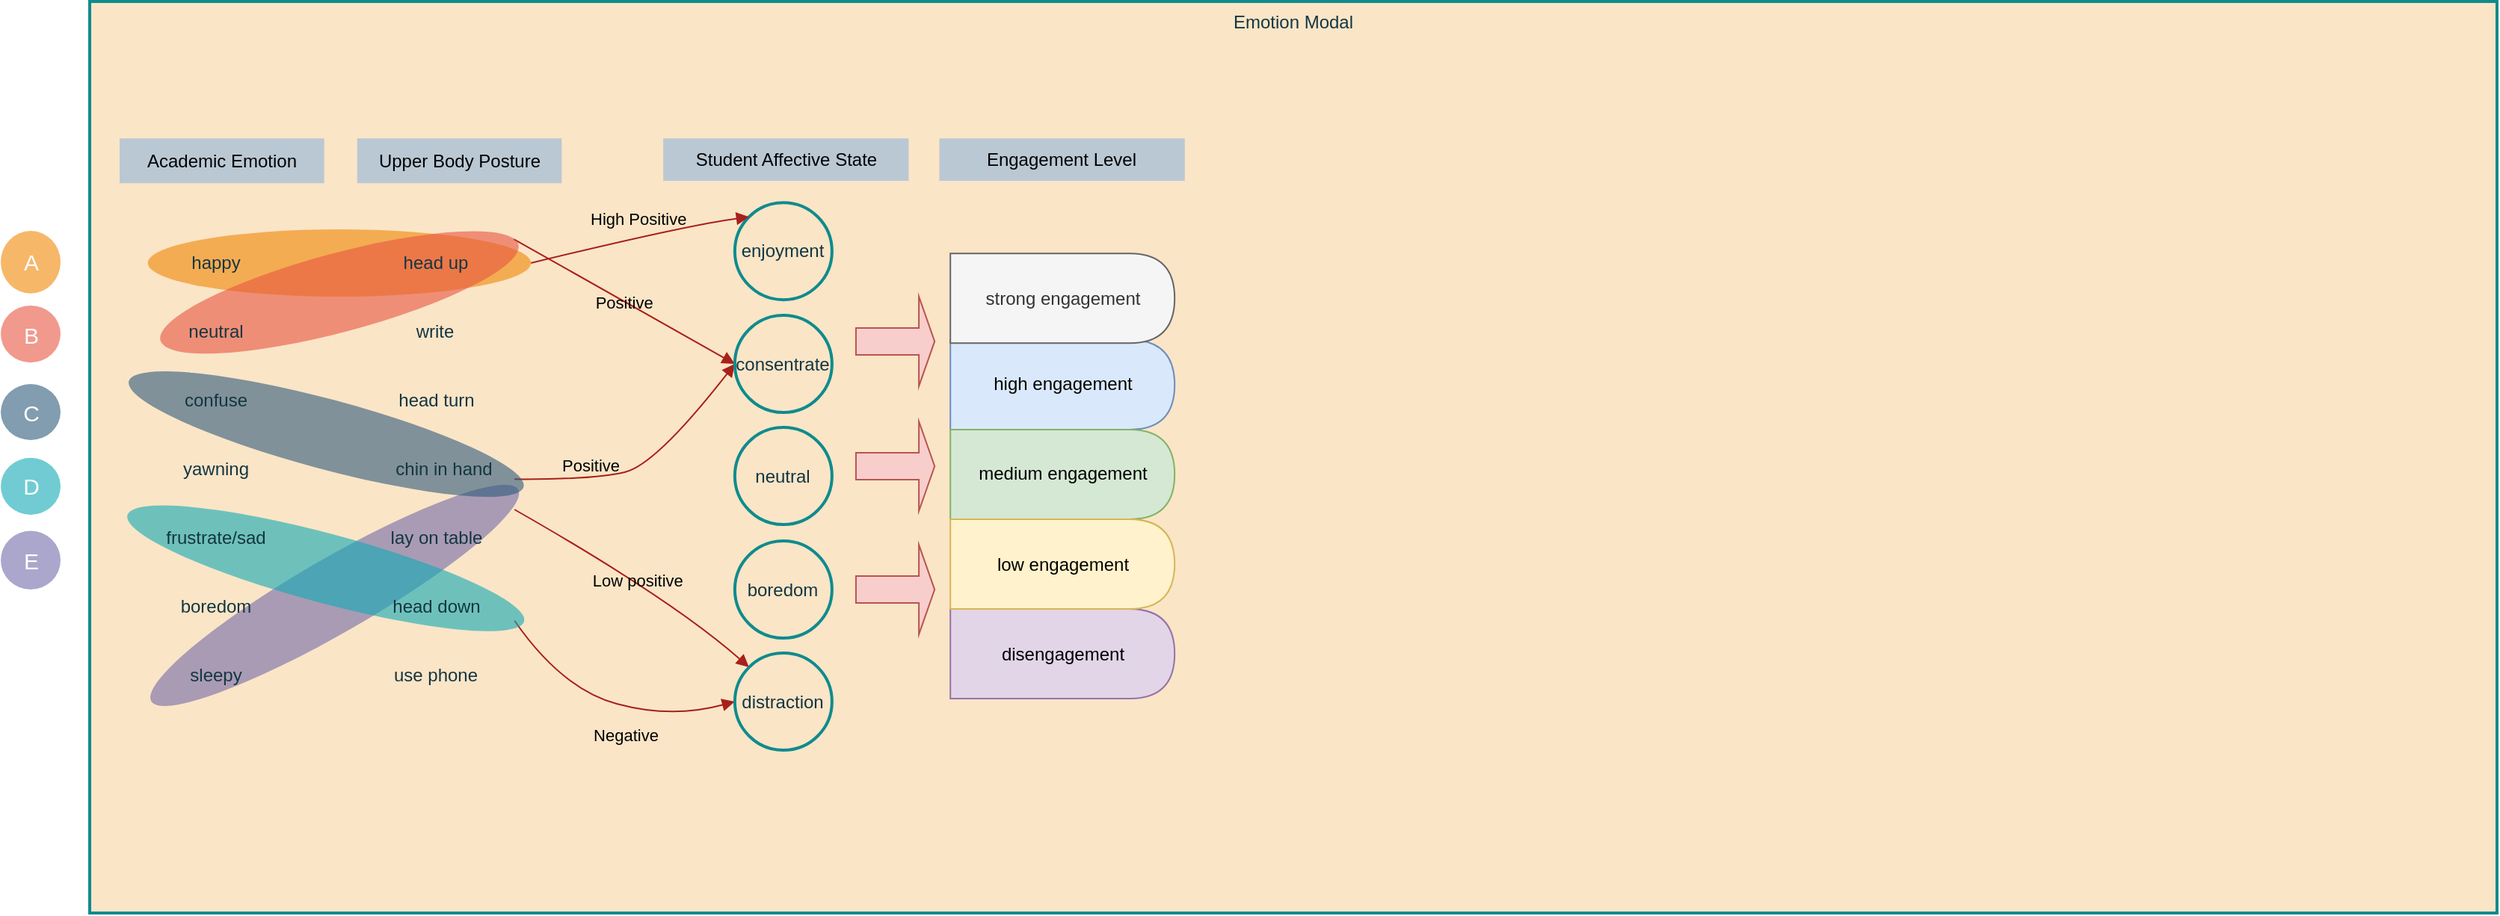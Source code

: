 <mxfile version="26.0.11">
  <diagram name="第 1 页" id="Mu2E_eLrNELdEOU-j35A">
    <mxGraphModel dx="1113" dy="707" grid="1" gridSize="10" guides="1" tooltips="1" connect="1" arrows="1" fold="1" page="1" pageScale="1" pageWidth="827" pageHeight="1169" math="0" shadow="0">
      <root>
        <mxCell id="0" />
        <mxCell id="1" parent="0" />
        <mxCell id="2" value="Emotion Modal" style="whiteSpace=wrap;strokeWidth=2;verticalAlign=top;labelBackgroundColor=none;fillColor=#FAE5C7;strokeColor=#0F8B8D;fontColor=#143642;" parent="1" vertex="1">
          <mxGeometry x="280" y="100" width="1610" height="610" as="geometry" />
        </mxCell>
        <mxCell id="7" value="enjoyment" style="ellipse;aspect=fixed;strokeWidth=2;whiteSpace=wrap;labelBackgroundColor=none;fillColor=#FAE5C7;strokeColor=#0F8B8D;fontColor=#143642;" parent="2" vertex="1">
          <mxGeometry x="431.438" y="134.613" width="65" height="65" as="geometry" />
        </mxCell>
        <mxCell id="10" value="Academic Emotion" style="whiteSpace=wrap;strokeWidth=2;labelBackgroundColor=none;fillColor=#bac8d3;strokeColor=none;" parent="2" vertex="1">
          <mxGeometry x="19.993" y="91.61" width="136.797" height="30" as="geometry" />
        </mxCell>
        <mxCell id="11" value="High Positive" style="curved=1;startArrow=none;endArrow=block;exitX=1;exitY=0.5;entryX=0;entryY=0;labelBackgroundColor=none;strokeColor=#A8201A;fontColor=default;entryDx=0;entryDy=0;exitDx=0;exitDy=0;" parent="2" source="aTnPbn40ItSZbfzdWut3-43" target="7" edge="1">
          <mxGeometry x="0.029" y="12" relative="1" as="geometry">
            <Array as="points">
              <mxPoint x="397.765" y="150" />
            </Array>
            <mxPoint x="284.118" y="165.059" as="sourcePoint" />
            <mxPoint x="420.368" y="154.003" as="targetPoint" />
            <mxPoint as="offset" />
          </mxGeometry>
        </mxCell>
        <mxCell id="12" value="Positive" style="curved=1;startArrow=none;endArrow=block;exitX=1.01;exitY=0.5;labelBackgroundColor=none;strokeColor=#A8201A;fontColor=default;entryX=0;entryY=0.5;entryDx=0;entryDy=0;" parent="2" target="aTnPbn40ItSZbfzdWut3-53" edge="1">
          <mxGeometry x="-0.411" y="10" relative="1" as="geometry">
            <Array as="points">
              <mxPoint x="336.732" y="320" />
              <mxPoint x="378.824" y="310" />
            </Array>
            <mxPoint x="284.118" y="319.683" as="sourcePoint" />
            <mxPoint x="510.806" y="290.001" as="targetPoint" />
            <mxPoint as="offset" />
          </mxGeometry>
        </mxCell>
        <mxCell id="13" value="Positive" style="curved=1;startArrow=none;endArrow=block;exitX=1;exitY=0.5;entryX=0;entryY=0.5;labelBackgroundColor=none;strokeColor=#A8201A;fontColor=default;entryDx=0;entryDy=0;" parent="2" target="aTnPbn40ItSZbfzdWut3-53" edge="1">
          <mxGeometry relative="1" as="geometry">
            <Array as="points" />
            <mxPoint x="283.6" y="159.003" as="sourcePoint" />
            <mxPoint x="680.304" y="159.003" as="targetPoint" />
          </mxGeometry>
        </mxCell>
        <mxCell id="14" value="Negative" style="curved=1;startArrow=none;endArrow=block;exitX=1;exitY=0.02;entryX=0;entryY=0.5;labelBackgroundColor=none;strokeColor=#A8201A;fontColor=default;entryDx=0;entryDy=0;" parent="2" target="aTnPbn40ItSZbfzdWut3-56" edge="1">
          <mxGeometry x="0.199" y="-18" relative="1" as="geometry">
            <Array as="points">
              <mxPoint x="315.686" y="460" />
              <mxPoint x="389.346" y="480" />
            </Array>
            <mxPoint x="284.116" y="414.368" as="sourcePoint" />
            <mxPoint x="532.7" y="304.574" as="targetPoint" />
            <mxPoint as="offset" />
          </mxGeometry>
        </mxCell>
        <mxCell id="15" value="Low positive" style="curved=1;startArrow=none;endArrow=block;exitX=1;exitY=0.98;entryX=0;entryY=0;labelBackgroundColor=none;strokeColor=#A8201A;fontColor=default;entryDx=0;entryDy=0;" parent="2" target="aTnPbn40ItSZbfzdWut3-56" edge="1">
          <mxGeometry relative="1" as="geometry">
            <Array as="points">
              <mxPoint x="389.346" y="400" />
            </Array>
            <mxPoint x="284.116" y="339.998" as="sourcePoint" />
            <mxPoint x="532.7" y="377.223" as="targetPoint" />
          </mxGeometry>
        </mxCell>
        <mxCell id="aTnPbn40ItSZbfzdWut3-23" value="" style="ellipse;whiteSpace=wrap;rotation=-30;fillColor=#736CA8;opacity=60;strokeColor=none;html=1;" parent="2" vertex="1">
          <mxGeometry x="22.161" y="372.56" width="283.402" height="49.68" as="geometry" />
        </mxCell>
        <mxCell id="aTnPbn40ItSZbfzdWut3-41" value="Upper Body Posture" style="whiteSpace=wrap;strokeWidth=2;labelBackgroundColor=none;fillColor=#bac8d3;strokeColor=none;" parent="2" vertex="1">
          <mxGeometry x="178.889" y="91.61" width="136.797" height="30" as="geometry" />
        </mxCell>
        <mxCell id="aTnPbn40ItSZbfzdWut3-43" value="" style="ellipse;whiteSpace=wrap;rotation=0;fillColor=#F08705;opacity=60;strokeColor=none;html=1;" parent="2" vertex="1">
          <mxGeometry x="38.829" y="152.5" width="256.306" height="45" as="geometry" />
        </mxCell>
        <mxCell id="aTnPbn40ItSZbfzdWut3-44" value="" style="ellipse;whiteSpace=wrap;rotation=75;fillColor=#E85642;opacity=60;strokeColor=none;html=1;" parent="2" vertex="1">
          <mxGeometry x="140.607" y="70.78" width="52.762" height="247.87" as="geometry" />
        </mxCell>
        <mxCell id="aTnPbn40ItSZbfzdWut3-46" value="" style="ellipse;whiteSpace=wrap;fillColor=#12AAB5;opacity=60;strokeColor=none;rotation=15;html=1;" parent="2" vertex="1">
          <mxGeometry x="20.541" y="356.09" width="274.647" height="46.47" as="geometry" />
        </mxCell>
        <mxCell id="aTnPbn40ItSZbfzdWut3-47" value="" style="ellipse;whiteSpace=wrap;fillColor=#2F5B7C;opacity=60;strokeColor=none;html=1;rotation=15;" parent="2" vertex="1">
          <mxGeometry x="21.509" y="266.13" width="273.321" height="46.77" as="geometry" />
        </mxCell>
        <mxCell id="aTnPbn40ItSZbfzdWut3-25" value="happy" style="text;html=1;align=center;verticalAlign=middle;whiteSpace=wrap;rounded=0;fontColor=#143642;" parent="2" vertex="1">
          <mxGeometry x="52.614" y="160" width="63.137" height="30" as="geometry" />
        </mxCell>
        <mxCell id="aTnPbn40ItSZbfzdWut3-24" value="neutral" style="text;html=1;align=center;verticalAlign=middle;whiteSpace=wrap;rounded=0;fontColor=#143642;" parent="2" vertex="1">
          <mxGeometry x="52.614" y="206.47" width="63.137" height="30" as="geometry" />
        </mxCell>
        <mxCell id="aTnPbn40ItSZbfzdWut3-27" value="yawning" style="text;html=1;align=center;verticalAlign=middle;whiteSpace=wrap;rounded=0;fontColor=#143642;" parent="2" vertex="1">
          <mxGeometry x="52.614" y="298.47" width="63.137" height="30" as="geometry" />
        </mxCell>
        <mxCell id="aTnPbn40ItSZbfzdWut3-26" value="confuse" style="text;html=1;align=center;verticalAlign=middle;whiteSpace=wrap;rounded=0;fontColor=#143642;" parent="2" vertex="1">
          <mxGeometry x="52.614" y="252.47" width="63.137" height="30" as="geometry" />
        </mxCell>
        <mxCell id="aTnPbn40ItSZbfzdWut3-28" value="boredom" style="text;html=1;align=center;verticalAlign=middle;whiteSpace=wrap;rounded=0;fontColor=#143642;" parent="2" vertex="1">
          <mxGeometry x="52.614" y="392.47" width="63.137" height="24.88" as="geometry" />
        </mxCell>
        <mxCell id="aTnPbn40ItSZbfzdWut3-29" value="sleepy" style="text;html=1;align=center;verticalAlign=middle;whiteSpace=wrap;rounded=0;fontColor=#143642;" parent="2" vertex="1">
          <mxGeometry x="52.614" y="436" width="63.137" height="30" as="geometry" />
        </mxCell>
        <mxCell id="aTnPbn40ItSZbfzdWut3-30" value="frustrate/sad" style="text;html=1;align=center;verticalAlign=middle;whiteSpace=wrap;rounded=0;fontColor=#143642;" parent="2" vertex="1">
          <mxGeometry x="52.614" y="344.47" width="63.137" height="30" as="geometry" />
        </mxCell>
        <mxCell id="aTnPbn40ItSZbfzdWut3-34" value="head up" style="text;html=1;align=center;verticalAlign=middle;whiteSpace=wrap;rounded=0;fontColor=#143642;" parent="2" vertex="1">
          <mxGeometry x="199.935" y="160" width="63.137" height="30" as="geometry" />
        </mxCell>
        <mxCell id="aTnPbn40ItSZbfzdWut3-35" value="write" style="text;html=1;align=center;verticalAlign=middle;whiteSpace=wrap;rounded=0;fontColor=#143642;" parent="2" vertex="1">
          <mxGeometry x="189.412" y="206.47" width="84.183" height="30" as="geometry" />
        </mxCell>
        <mxCell id="aTnPbn40ItSZbfzdWut3-36" value="head turn" style="text;html=1;align=center;verticalAlign=middle;whiteSpace=wrap;rounded=0;fontColor=#143642;" parent="2" vertex="1">
          <mxGeometry x="194.673" y="252.47" width="73.66" height="30" as="geometry" />
        </mxCell>
        <mxCell id="aTnPbn40ItSZbfzdWut3-37" value="chin in hand" style="text;html=1;align=center;verticalAlign=middle;whiteSpace=wrap;rounded=0;fontColor=#143642;" parent="2" vertex="1">
          <mxGeometry x="199.935" y="298.47" width="73.66" height="30" as="geometry" />
        </mxCell>
        <mxCell id="aTnPbn40ItSZbfzdWut3-38" value="head down" style="text;html=1;align=center;verticalAlign=middle;whiteSpace=wrap;rounded=0;fontColor=#143642;" parent="2" vertex="1">
          <mxGeometry x="194.673" y="392.47" width="73.66" height="24.88" as="geometry" />
        </mxCell>
        <mxCell id="aTnPbn40ItSZbfzdWut3-39" value="use phone" style="text;html=1;align=center;verticalAlign=middle;whiteSpace=wrap;rounded=0;fontColor=#143642;" parent="2" vertex="1">
          <mxGeometry x="199.935" y="436" width="63.137" height="30" as="geometry" />
        </mxCell>
        <mxCell id="aTnPbn40ItSZbfzdWut3-40" value="lay on table" style="text;html=1;align=center;verticalAlign=middle;whiteSpace=wrap;rounded=0;fontColor=#143642;" parent="2" vertex="1">
          <mxGeometry x="194.673" y="344.47" width="73.66" height="30" as="geometry" />
        </mxCell>
        <mxCell id="16" value="Student Affective State" style="whiteSpace=wrap;strokeWidth=2;labelBackgroundColor=none;fillColor=#bac8d3;strokeColor=none;" parent="2" vertex="1">
          <mxGeometry x="383.559" y="91.61" width="164.157" height="28.39" as="geometry" />
        </mxCell>
        <mxCell id="aTnPbn40ItSZbfzdWut3-53" value="consentrate" style="ellipse;aspect=fixed;strokeWidth=2;whiteSpace=wrap;labelBackgroundColor=none;fillColor=#FAE5C7;strokeColor=#0F8B8D;fontColor=#143642;" parent="2" vertex="1">
          <mxGeometry x="431.438" y="210" width="65" height="65" as="geometry" />
        </mxCell>
        <mxCell id="aTnPbn40ItSZbfzdWut3-54" value="neutral" style="ellipse;aspect=fixed;strokeWidth=2;whiteSpace=wrap;labelBackgroundColor=none;fillColor=#FAE5C7;strokeColor=#0F8B8D;fontColor=#143642;" parent="2" vertex="1">
          <mxGeometry x="431.438" y="285" width="65" height="65" as="geometry" />
        </mxCell>
        <mxCell id="aTnPbn40ItSZbfzdWut3-56" value="distraction" style="ellipse;aspect=fixed;strokeWidth=2;whiteSpace=wrap;labelBackgroundColor=none;fillColor=#FAE5C7;strokeColor=#0F8B8D;fontColor=#143642;" parent="2" vertex="1">
          <mxGeometry x="431.438" y="436.003" width="65" height="65" as="geometry" />
        </mxCell>
        <mxCell id="aTnPbn40ItSZbfzdWut3-57" value="boredom" style="ellipse;aspect=fixed;strokeWidth=2;whiteSpace=wrap;labelBackgroundColor=none;fillColor=#FAE5C7;strokeColor=#0F8B8D;fontColor=#143642;" parent="2" vertex="1">
          <mxGeometry x="431.438" y="361" width="65" height="65" as="geometry" />
        </mxCell>
        <mxCell id="jPpZdgBI-7gxZNtwFv-K-17" value="Engagement Level" style="whiteSpace=wrap;strokeWidth=2;labelBackgroundColor=none;fillColor=#bac8d3;strokeColor=none;" vertex="1" parent="2">
          <mxGeometry x="568.235" y="91.61" width="164.157" height="28.39" as="geometry" />
        </mxCell>
        <mxCell id="jPpZdgBI-7gxZNtwFv-K-18" value="high engagement" style="shape=delay;whiteSpace=wrap;html=1;aspect=fixed;fillColor=#dae8fc;strokeColor=#6c8ebf;" vertex="1" parent="2">
          <mxGeometry x="575.601" y="226.47" width="150" height="60" as="geometry" />
        </mxCell>
        <mxCell id="jPpZdgBI-7gxZNtwFv-K-59" value="medium engagement" style="shape=delay;whiteSpace=wrap;html=1;aspect=fixed;fillColor=#d5e8d4;strokeColor=#82b366;" vertex="1" parent="2">
          <mxGeometry x="575.601" y="286.47" width="150" height="60" as="geometry" />
        </mxCell>
        <mxCell id="jPpZdgBI-7gxZNtwFv-K-60" value="strong engagement" style="shape=delay;whiteSpace=wrap;html=1;aspect=fixed;fillColor=#f5f5f5;strokeColor=#666666;fontColor=#333333;" vertex="1" parent="2">
          <mxGeometry x="575.601" y="168.61" width="150" height="60" as="geometry" />
        </mxCell>
        <mxCell id="jPpZdgBI-7gxZNtwFv-K-61" value="disengagement" style="shape=delay;whiteSpace=wrap;html=1;aspect=fixed;fillColor=#e1d5e7;strokeColor=#9673a6;" vertex="1" parent="2">
          <mxGeometry x="575.601" y="406.56" width="150" height="60" as="geometry" />
        </mxCell>
        <mxCell id="jPpZdgBI-7gxZNtwFv-K-62" value="low engagement" style="shape=delay;whiteSpace=wrap;html=1;aspect=fixed;fillColor=#fff2cc;strokeColor=#d6b656;" vertex="1" parent="2">
          <mxGeometry x="575.601" y="346.56" width="150" height="60" as="geometry" />
        </mxCell>
        <mxCell id="jPpZdgBI-7gxZNtwFv-K-63" value="" style="shape=singleArrow;whiteSpace=wrap;html=1;fillColor=#f8cecc;strokeColor=#b85450;" vertex="1" parent="2">
          <mxGeometry x="512.464" y="197.47" width="52.614" height="60" as="geometry" />
        </mxCell>
        <mxCell id="jPpZdgBI-7gxZNtwFv-K-64" value="" style="shape=singleArrow;whiteSpace=wrap;html=1;fillColor=#f8cecc;strokeColor=#b85450;" vertex="1" parent="2">
          <mxGeometry x="512.464" y="281" width="52.614" height="60" as="geometry" />
        </mxCell>
        <mxCell id="jPpZdgBI-7gxZNtwFv-K-65" value="" style="shape=singleArrow;whiteSpace=wrap;html=1;fillColor=#f8cecc;strokeColor=#b85450;" vertex="1" parent="2">
          <mxGeometry x="512.464" y="363.56" width="52.614" height="60" as="geometry" />
        </mxCell>
        <mxCell id="aTnPbn40ItSZbfzdWut3-18" value="A" style="ellipse;whiteSpace=wrap;rotation=0;fillColor=#f08705;opacity=60;strokeColor=none;html=1;gradientColor=none;fontSize=15;fontColor=#FFFFFF;" parent="1" vertex="1">
          <mxGeometry x="220.5" y="253.485" width="40.0" height="41.869" as="geometry" />
        </mxCell>
        <mxCell id="aTnPbn40ItSZbfzdWut3-19" value="B" style="ellipse;whiteSpace=wrap;rotation=0;fillColor=#e85642;opacity=60;strokeColor=none;html=1;fontSize=15;fontColor=#FFFFFF;" parent="1" vertex="1">
          <mxGeometry x="220.5" y="303.485" width="40" height="38.092" as="geometry" />
        </mxCell>
        <mxCell id="aTnPbn40ItSZbfzdWut3-20" value="C" style="ellipse;whiteSpace=wrap;fillColor=#2f5b7c;opacity=60;strokeColor=none;html=1;fontSize=15;fontColor=#FFFFFF;" parent="1" vertex="1">
          <mxGeometry x="220.5" y="356.061" width="40" height="37.423" as="geometry" />
        </mxCell>
        <mxCell id="aTnPbn40ItSZbfzdWut3-21" value="D" style="ellipse;whiteSpace=wrap;fillColor=#12aab5;opacity=60;strokeColor=none;html=1;fontSize=15;fontColor=#FFFFFF;" parent="1" vertex="1">
          <mxGeometry x="220.5" y="405.392" width="40" height="38.092" as="geometry" />
        </mxCell>
        <mxCell id="aTnPbn40ItSZbfzdWut3-22" value="E" style="ellipse;whiteSpace=wrap;rotation=0;fillColor=#736ca8;opacity=60;strokeColor=none;html=1;fontSize=15;fontColor=#FFFFFF;" parent="1" vertex="1">
          <mxGeometry x="220.5" y="454.283" width="40.0" height="39.202" as="geometry" />
        </mxCell>
      </root>
    </mxGraphModel>
  </diagram>
</mxfile>
